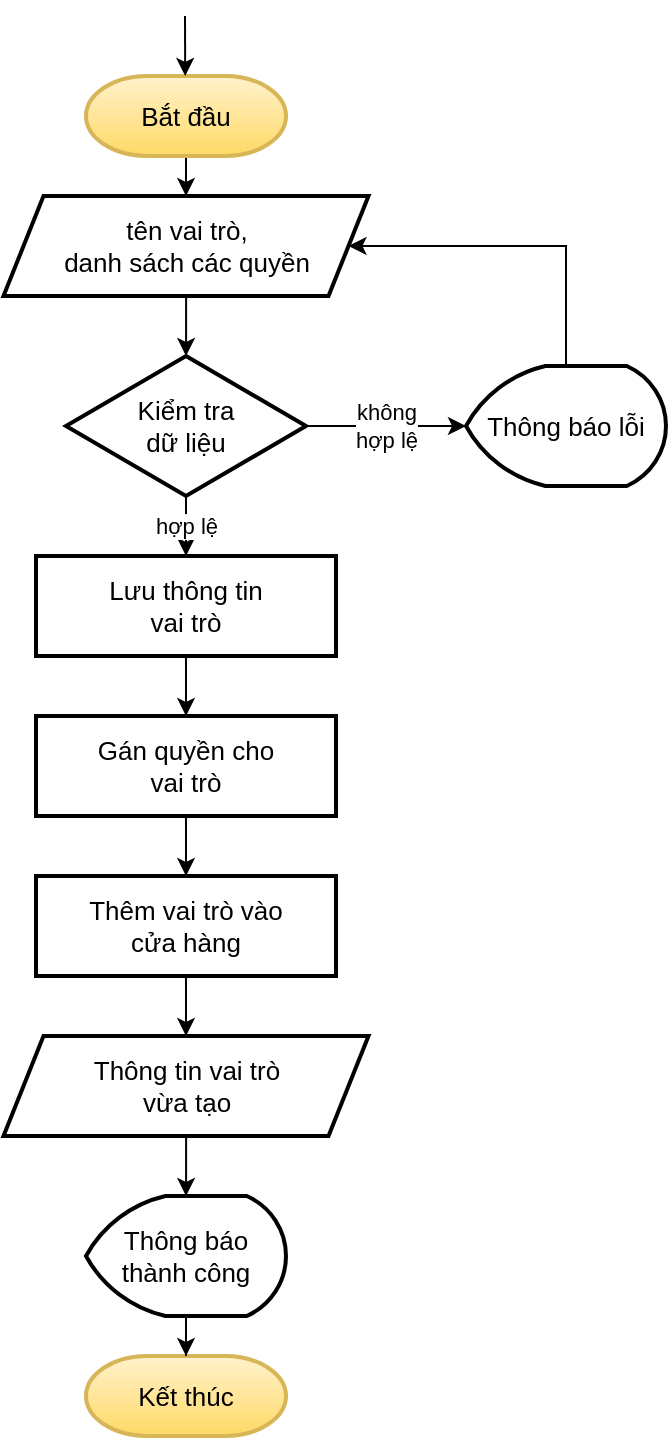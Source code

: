 <mxfile version="13.9.9" type="device"><diagram id="r6RLhAklDoMn1fnkl2KA" name="Page-1"><mxGraphModel dx="868" dy="510" grid="1" gridSize="10" guides="1" tooltips="1" connect="1" arrows="1" fold="1" page="1" pageScale="1" pageWidth="850" pageHeight="1100" math="0" shadow="0"><root><mxCell id="0"/><mxCell id="1" parent="0"/><mxCell id="pHIrXMTke9ulsPtdfIVe-2" style="edgeStyle=orthogonalEdgeStyle;rounded=0;orthogonalLoop=1;jettySize=auto;html=1;" parent="1" source="pHIrXMTke9ulsPtdfIVe-3" target="pHIrXMTke9ulsPtdfIVe-5" edge="1"><mxGeometry relative="1" as="geometry"/></mxCell><mxCell id="pHIrXMTke9ulsPtdfIVe-3" value="Bắt đầu" style="strokeWidth=2;html=1;shape=mxgraph.flowchart.terminator;whiteSpace=wrap;labelBorderColor=none;fontSize=13;fontStyle=0;fillColor=#fff2cc;strokeColor=#d6b656;gradientColor=#ffd966;" parent="1" vertex="1"><mxGeometry x="330" y="190" width="100" height="40" as="geometry"/></mxCell><mxCell id="pHIrXMTke9ulsPtdfIVe-4" style="edgeStyle=orthogonalEdgeStyle;rounded=0;orthogonalLoop=1;jettySize=auto;html=1;entryX=0.5;entryY=0;entryDx=0;entryDy=0;" parent="1" source="pHIrXMTke9ulsPtdfIVe-5" target="pHIrXMTke9ulsPtdfIVe-8" edge="1"><mxGeometry relative="1" as="geometry"><mxPoint x="380" y="330" as="targetPoint"/></mxGeometry></mxCell><mxCell id="pHIrXMTke9ulsPtdfIVe-5" value="tên vai trò,&lt;br&gt;danh sách các quyền" style="shape=parallelogram;perimeter=parallelogramPerimeter;whiteSpace=wrap;html=1;fixedSize=1;strokeWidth=2;labelBorderColor=none;fontSize=13;fontStyle=0" parent="1" vertex="1"><mxGeometry x="288.75" y="250" width="182.5" height="50" as="geometry"/></mxCell><mxCell id="pHIrXMTke9ulsPtdfIVe-6" value="hợp lệ" style="edgeStyle=orthogonalEdgeStyle;rounded=0;orthogonalLoop=1;jettySize=auto;html=1;entryX=0.5;entryY=0;entryDx=0;entryDy=0;" parent="1" source="pHIrXMTke9ulsPtdfIVe-8" target="pHIrXMTke9ulsPtdfIVe-23" edge="1"><mxGeometry relative="1" as="geometry"><mxPoint x="380.1" y="510" as="targetPoint"/></mxGeometry></mxCell><mxCell id="pHIrXMTke9ulsPtdfIVe-7" value="không&lt;br&gt;hợp lệ" style="edgeStyle=orthogonalEdgeStyle;rounded=0;orthogonalLoop=1;jettySize=auto;html=1;" parent="1" source="pHIrXMTke9ulsPtdfIVe-8" target="pHIrXMTke9ulsPtdfIVe-10" edge="1"><mxGeometry relative="1" as="geometry"><mxPoint x="590" y="400" as="targetPoint"/><mxPoint as="offset"/></mxGeometry></mxCell><mxCell id="pHIrXMTke9ulsPtdfIVe-8" value="Kiểm tra&lt;br&gt;dữ liệu" style="rhombus;whiteSpace=wrap;html=1;strokeWidth=2;labelBorderColor=none;fontSize=13;fontStyle=0" parent="1" vertex="1"><mxGeometry x="320" y="330" width="120" height="70" as="geometry"/></mxCell><mxCell id="pHIrXMTke9ulsPtdfIVe-9" style="edgeStyle=orthogonalEdgeStyle;rounded=0;orthogonalLoop=1;jettySize=auto;html=1;entryX=1;entryY=0.5;entryDx=0;entryDy=0;exitX=0.5;exitY=0;exitDx=0;exitDy=0;exitPerimeter=0;" parent="1" source="pHIrXMTke9ulsPtdfIVe-10" target="pHIrXMTke9ulsPtdfIVe-5" edge="1"><mxGeometry relative="1" as="geometry"><Array as="points"><mxPoint x="570" y="275"/></Array></mxGeometry></mxCell><mxCell id="pHIrXMTke9ulsPtdfIVe-10" value="Thông báo lỗi" style="strokeWidth=2;html=1;shape=mxgraph.flowchart.display;whiteSpace=wrap;labelBorderColor=none;fontSize=13;fontStyle=0" parent="1" vertex="1"><mxGeometry x="520" y="335" width="100" height="60" as="geometry"/></mxCell><mxCell id="pHIrXMTke9ulsPtdfIVe-15" value="Kết thúc" style="strokeWidth=2;html=1;shape=mxgraph.flowchart.terminator;whiteSpace=wrap;labelBorderColor=none;fontSize=13;fontStyle=0;fillColor=#fff2cc;strokeColor=#d6b656;gradientColor=#ffd966;" parent="1" vertex="1"><mxGeometry x="330" y="830" width="100" height="40" as="geometry"/></mxCell><mxCell id="pHIrXMTke9ulsPtdfIVe-16" style="edgeStyle=orthogonalEdgeStyle;rounded=0;orthogonalLoop=1;jettySize=auto;html=1;" parent="1" edge="1"><mxGeometry relative="1" as="geometry"><mxPoint x="379.5" y="160" as="sourcePoint"/><mxPoint x="379.6" y="190" as="targetPoint"/></mxGeometry></mxCell><mxCell id="pHIrXMTke9ulsPtdfIVe-32" style="edgeStyle=orthogonalEdgeStyle;rounded=0;orthogonalLoop=1;jettySize=auto;html=1;" parent="1" source="pHIrXMTke9ulsPtdfIVe-19" target="pHIrXMTke9ulsPtdfIVe-15" edge="1"><mxGeometry relative="1" as="geometry"/></mxCell><mxCell id="pHIrXMTke9ulsPtdfIVe-19" value="Thông báo&lt;br&gt;thành công" style="strokeWidth=2;html=1;shape=mxgraph.flowchart.display;whiteSpace=wrap;labelBorderColor=none;fontSize=13;fontStyle=0" parent="1" vertex="1"><mxGeometry x="330" y="750" width="100" height="60" as="geometry"/></mxCell><mxCell id="pHIrXMTke9ulsPtdfIVe-29" style="edgeStyle=orthogonalEdgeStyle;rounded=0;orthogonalLoop=1;jettySize=auto;html=1;entryX=0.5;entryY=0;entryDx=0;entryDy=0;" parent="1" source="UG5pp1IEHXD6XZ5-9XCR-2" target="pHIrXMTke9ulsPtdfIVe-25" edge="1"><mxGeometry relative="1" as="geometry"><mxPoint x="380" y="500" as="targetPoint"/></mxGeometry></mxCell><mxCell id="pHIrXMTke9ulsPtdfIVe-23" value="Lưu thông tin&lt;br&gt;vai trò" style="whiteSpace=wrap;html=1;strokeWidth=2;labelBorderColor=none;fontSize=13;fontStyle=0" parent="1" vertex="1"><mxGeometry x="305" y="430" width="150" height="50" as="geometry"/></mxCell><mxCell id="pHIrXMTke9ulsPtdfIVe-26" style="edgeStyle=orthogonalEdgeStyle;rounded=0;orthogonalLoop=1;jettySize=auto;html=1;" parent="1" source="pHIrXMTke9ulsPtdfIVe-25" target="pHIrXMTke9ulsPtdfIVe-19" edge="1"><mxGeometry relative="1" as="geometry"/></mxCell><mxCell id="pHIrXMTke9ulsPtdfIVe-25" value="Thông tin vai trò&lt;br&gt;vừa tạo" style="shape=parallelogram;perimeter=parallelogramPerimeter;whiteSpace=wrap;html=1;fixedSize=1;strokeWidth=2;labelBorderColor=none;fontSize=13;fontStyle=0" parent="1" vertex="1"><mxGeometry x="288.75" y="670" width="182.5" height="50" as="geometry"/></mxCell><mxCell id="UG5pp1IEHXD6XZ5-9XCR-2" value="Thêm vai trò vào&lt;br&gt;cửa hàng" style="whiteSpace=wrap;html=1;strokeWidth=2;labelBorderColor=none;fontSize=13;fontStyle=0" vertex="1" parent="1"><mxGeometry x="305" y="590" width="150" height="50" as="geometry"/></mxCell><mxCell id="UG5pp1IEHXD6XZ5-9XCR-3" style="edgeStyle=orthogonalEdgeStyle;rounded=0;orthogonalLoop=1;jettySize=auto;html=1;entryX=0.5;entryY=0;entryDx=0;entryDy=0;" edge="1" parent="1" source="UG5pp1IEHXD6XZ5-9XCR-1" target="UG5pp1IEHXD6XZ5-9XCR-2"><mxGeometry relative="1" as="geometry"><mxPoint x="380" y="670" as="targetPoint"/><mxPoint x="380" y="480" as="sourcePoint"/></mxGeometry></mxCell><mxCell id="UG5pp1IEHXD6XZ5-9XCR-1" value="Gán quyền cho&lt;br&gt;vai trò" style="whiteSpace=wrap;html=1;strokeWidth=2;labelBorderColor=none;fontSize=13;fontStyle=0" vertex="1" parent="1"><mxGeometry x="305" y="510" width="150" height="50" as="geometry"/></mxCell><mxCell id="UG5pp1IEHXD6XZ5-9XCR-4" style="edgeStyle=orthogonalEdgeStyle;rounded=0;orthogonalLoop=1;jettySize=auto;html=1;entryX=0.5;entryY=0;entryDx=0;entryDy=0;" edge="1" parent="1" source="pHIrXMTke9ulsPtdfIVe-23" target="UG5pp1IEHXD6XZ5-9XCR-1"><mxGeometry relative="1" as="geometry"><mxPoint x="380" y="590" as="targetPoint"/><mxPoint x="380" y="480" as="sourcePoint"/></mxGeometry></mxCell></root></mxGraphModel></diagram></mxfile>